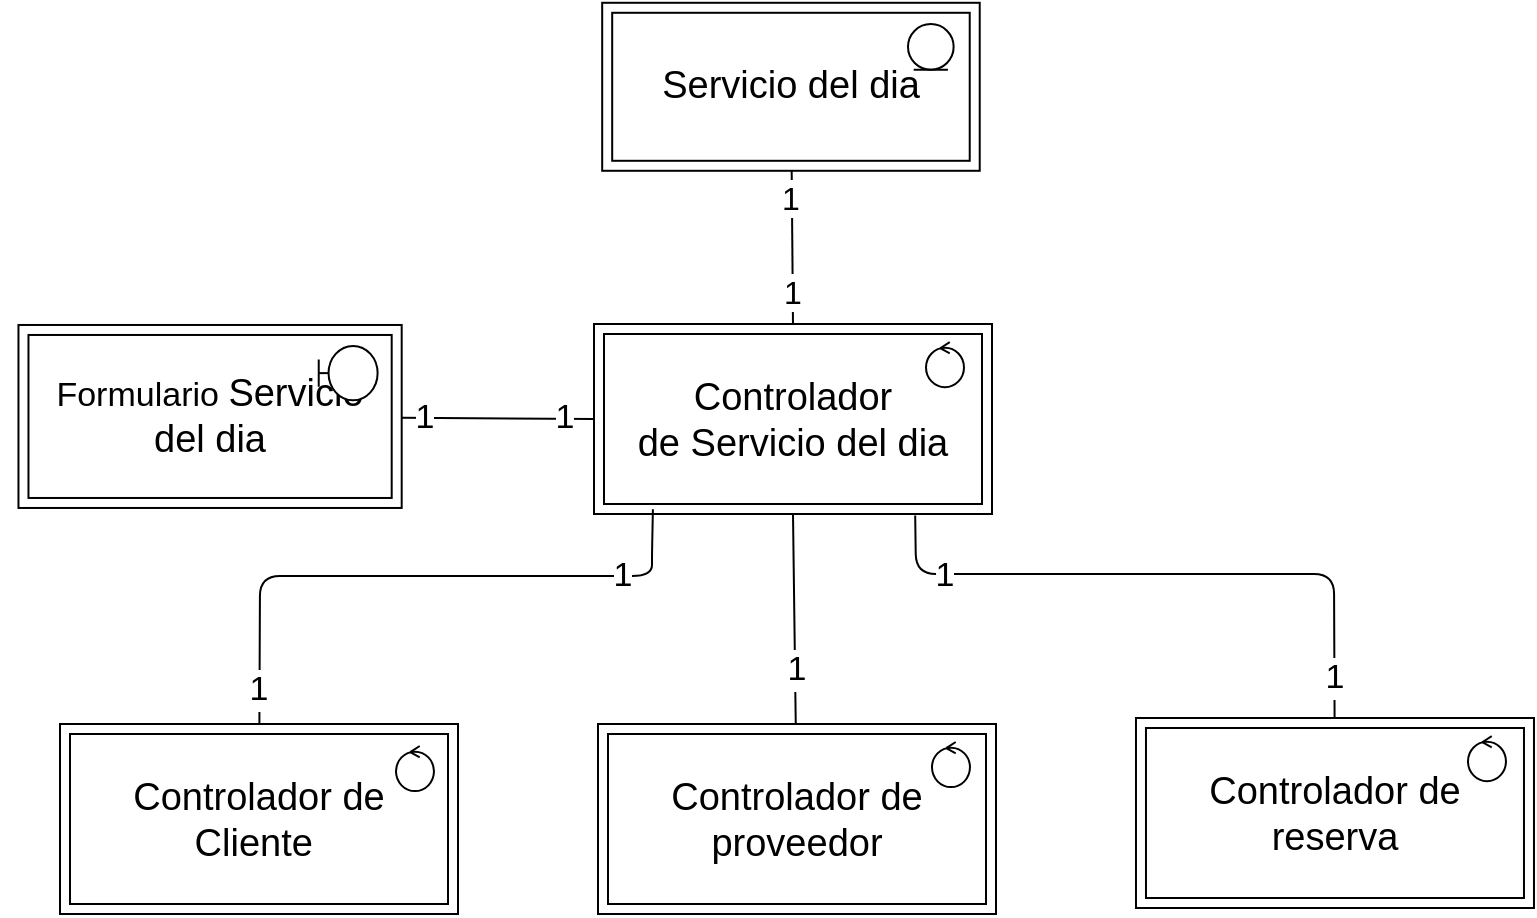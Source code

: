 <mxfile>
    <diagram id="wJ6BoCj2fo5tGp7gSKPz" name="Page-1">
        <mxGraphModel dx="892" dy="714" grid="0" gridSize="10" guides="1" tooltips="1" connect="1" arrows="1" fold="1" page="1" pageScale="1" pageWidth="827" pageHeight="1169" math="0" shadow="0">
            <root>
                <mxCell id="0"/>
                <mxCell id="1" parent="0"/>
                <mxCell id="2" value="" style="group" vertex="1" connectable="0" parent="1">
                    <mxGeometry x="319" y="334" width="199" height="95" as="geometry"/>
                </mxCell>
                <mxCell id="3" value="" style="group" vertex="1" connectable="0" parent="2">
                    <mxGeometry width="199.0" height="95" as="geometry"/>
                </mxCell>
                <mxCell id="4" value="&lt;font style=&quot;font-size: 19px&quot;&gt;Controlador de&amp;nbsp;&lt;/font&gt;&lt;span style=&quot;font-size: 19px&quot;&gt;Servicio del dia&lt;/span&gt;" style="shape=ext;margin=3;double=1;whiteSpace=wrap;html=1;align=center;" vertex="1" parent="3">
                    <mxGeometry width="199.0" height="95" as="geometry"/>
                </mxCell>
                <mxCell id="5" value="" style="ellipse;shape=umlControl;whiteSpace=wrap;html=1;" vertex="1" parent="3">
                    <mxGeometry x="166.006" y="9.021" width="18.985" height="22.552" as="geometry"/>
                </mxCell>
                <mxCell id="6" style="edgeStyle=none;html=1;fontSize=19;endArrow=none;endFill=0;entryX=0.5;entryY=0;entryDx=0;entryDy=0;" edge="1" parent="1" target="4">
                    <mxGeometry relative="1" as="geometry">
                        <mxPoint x="417" y="365" as="targetPoint"/>
                        <mxPoint x="417.841" y="257.397" as="sourcePoint"/>
                    </mxGeometry>
                </mxCell>
                <mxCell id="7" value="1" style="edgeLabel;html=1;align=center;verticalAlign=middle;resizable=0;points=[];fontSize=16;" vertex="1" connectable="0" parent="6">
                    <mxGeometry x="-0.655" y="-1" relative="1" as="geometry">
                        <mxPoint as="offset"/>
                    </mxGeometry>
                </mxCell>
                <mxCell id="8" value="1" style="edgeLabel;html=1;align=center;verticalAlign=middle;resizable=0;points=[];fontSize=16;" vertex="1" connectable="0" parent="6">
                    <mxGeometry x="0.572" y="-1" relative="1" as="geometry">
                        <mxPoint as="offset"/>
                    </mxGeometry>
                </mxCell>
                <mxCell id="9" value="" style="group" vertex="1" connectable="0" parent="1">
                    <mxGeometry x="22" y="339.5" width="202" height="91.5" as="geometry"/>
                </mxCell>
                <mxCell id="10" value="" style="group" vertex="1" connectable="0" parent="9">
                    <mxGeometry x="9.234" y="-5.014" width="191.611" height="91.5" as="geometry"/>
                </mxCell>
                <mxCell id="11" value="&lt;font style=&quot;font-size: 17px&quot;&gt;Formulario&amp;nbsp;&lt;/font&gt;&lt;span style=&quot;font-size: 19px&quot;&gt;Servicio del dia&lt;/span&gt;" style="shape=ext;margin=3;double=1;whiteSpace=wrap;html=1;align=center;" vertex="1" parent="10">
                    <mxGeometry width="191.611" height="91.5" as="geometry"/>
                </mxCell>
                <mxCell id="12" value="" style="shape=umlBoundary;whiteSpace=wrap;html=1;" vertex="1" parent="10">
                    <mxGeometry x="150.133" y="10.46" width="29.437" height="27.232" as="geometry"/>
                </mxCell>
                <mxCell id="13" style="edgeStyle=none;html=1;entryX=0;entryY=0.5;entryDx=0;entryDy=0;fontSize=17;endArrow=none;endFill=0;" edge="1" parent="1" source="11" target="4">
                    <mxGeometry relative="1" as="geometry"/>
                </mxCell>
                <mxCell id="14" value="1" style="edgeLabel;html=1;align=center;verticalAlign=middle;resizable=0;points=[];fontSize=17;" vertex="1" connectable="0" parent="13">
                    <mxGeometry x="-0.776" relative="1" as="geometry">
                        <mxPoint as="offset"/>
                    </mxGeometry>
                </mxCell>
                <mxCell id="15" value="1" style="edgeLabel;html=1;align=center;verticalAlign=middle;resizable=0;points=[];fontSize=17;" vertex="1" connectable="0" parent="13">
                    <mxGeometry x="0.688" y="1" relative="1" as="geometry">
                        <mxPoint as="offset"/>
                    </mxGeometry>
                </mxCell>
                <mxCell id="16" value="" style="group" vertex="1" connectable="0" parent="1">
                    <mxGeometry x="52" y="534" width="199" height="95" as="geometry"/>
                </mxCell>
                <mxCell id="17" value="" style="group" vertex="1" connectable="0" parent="16">
                    <mxGeometry width="199.0" height="95" as="geometry"/>
                </mxCell>
                <mxCell id="18" value="&lt;font style=&quot;font-size: 19px&quot;&gt;Controlador de Cliente&amp;nbsp;&lt;/font&gt;" style="shape=ext;margin=3;double=1;whiteSpace=wrap;html=1;align=center;" vertex="1" parent="17">
                    <mxGeometry width="199.0" height="95" as="geometry"/>
                </mxCell>
                <mxCell id="19" value="&lt;span style=&quot;color: rgba(0 , 0 , 0 , 0) ; font-family: monospace ; font-size: 0px&quot;&gt;%3CmxGraphModel%3E%3Croot%3E%3CmxCell%20id%3D%220%22%2F%3E%3CmxCell%20id%3D%221%22%20parent%3D%220%22%2F%3E%3CmxCell%20id%3D%222%22%20value%3D%22%22%20style%3D%22shape%3DumlBoundary%3BwhiteSpace%3Dwrap%3Bhtml%3D1%3B%22%20vertex%3D%221%22%20parent%3D%221%22%3E%3CmxGeometry%20x%3D%2298%22%20y%3D%2273%22%20width%3D%2286%22%20height%3D%2267%22%20as%3D%22geometry%22%2F%3E%3C%2FmxCell%3E%3C%2Froot%3E%3C%2FmxGraphModel%3E&lt;/span&gt;" style="ellipse;shape=umlControl;whiteSpace=wrap;html=1;" vertex="1" parent="17">
                    <mxGeometry x="167.996" y="11.001" width="18.985" height="22.552" as="geometry"/>
                </mxCell>
                <mxCell id="20" value="" style="group" vertex="1" connectable="0" parent="1">
                    <mxGeometry x="589.99" y="531" width="199" height="95" as="geometry"/>
                </mxCell>
                <mxCell id="21" value="" style="group" vertex="1" connectable="0" parent="20">
                    <mxGeometry width="199.0" height="95" as="geometry"/>
                </mxCell>
                <mxCell id="22" value="&lt;font style=&quot;font-size: 19px&quot;&gt;Controlador de reserva&lt;/font&gt;" style="shape=ext;margin=3;double=1;whiteSpace=wrap;html=1;align=center;" vertex="1" parent="21">
                    <mxGeometry width="199.0" height="95" as="geometry"/>
                </mxCell>
                <mxCell id="23" value="" style="ellipse;shape=umlControl;whiteSpace=wrap;html=1;" vertex="1" parent="21">
                    <mxGeometry x="166.006" y="9.021" width="18.985" height="22.552" as="geometry"/>
                </mxCell>
                <mxCell id="24" style="edgeStyle=none;html=1;entryX=0.5;entryY=1;entryDx=0;entryDy=0;fontSize=17;endArrow=none;endFill=0;" edge="1" parent="1" source="26" target="4">
                    <mxGeometry relative="1" as="geometry"/>
                </mxCell>
                <mxCell id="25" value="1" style="edgeLabel;html=1;align=center;verticalAlign=middle;resizable=0;points=[];fontSize=17;" vertex="1" connectable="0" parent="24">
                    <mxGeometry x="-0.489" relative="1" as="geometry">
                        <mxPoint as="offset"/>
                    </mxGeometry>
                </mxCell>
                <mxCell id="26" value="&lt;font style=&quot;font-size: 19px&quot;&gt;Controlador de proveedor&lt;/font&gt;" style="shape=ext;margin=3;double=1;whiteSpace=wrap;html=1;align=center;" vertex="1" parent="1">
                    <mxGeometry x="321" y="534" width="199.0" height="95" as="geometry"/>
                </mxCell>
                <mxCell id="27" style="edgeStyle=none;html=1;entryX=0.148;entryY=0.975;entryDx=0;entryDy=0;entryPerimeter=0;fontSize=17;endArrow=none;endFill=0;" edge="1" parent="1" source="18" target="4">
                    <mxGeometry relative="1" as="geometry">
                        <Array as="points">
                            <mxPoint x="152" y="460"/>
                            <mxPoint x="348" y="460"/>
                            <mxPoint x="348" y="449"/>
                        </Array>
                    </mxGeometry>
                </mxCell>
                <mxCell id="28" value="1" style="edgeLabel;html=1;align=center;verticalAlign=middle;resizable=0;points=[];fontSize=17;" vertex="1" connectable="0" parent="27">
                    <mxGeometry x="-0.889" y="1" relative="1" as="geometry">
                        <mxPoint as="offset"/>
                    </mxGeometry>
                </mxCell>
                <mxCell id="29" value="1" style="edgeLabel;html=1;align=center;verticalAlign=middle;resizable=0;points=[];fontSize=17;" vertex="1" connectable="0" parent="27">
                    <mxGeometry x="0.682" relative="1" as="geometry">
                        <mxPoint as="offset"/>
                    </mxGeometry>
                </mxCell>
                <mxCell id="30" style="edgeStyle=none;html=1;entryX=0.807;entryY=1.008;entryDx=0;entryDy=0;entryPerimeter=0;fontSize=17;endArrow=none;endFill=0;" edge="1" parent="1" source="22" target="4">
                    <mxGeometry relative="1" as="geometry">
                        <Array as="points">
                            <mxPoint x="689" y="459"/>
                            <mxPoint x="480" y="459"/>
                        </Array>
                    </mxGeometry>
                </mxCell>
                <mxCell id="31" value="1" style="edgeLabel;html=1;align=center;verticalAlign=middle;resizable=0;points=[];fontSize=17;" vertex="1" connectable="0" parent="30">
                    <mxGeometry x="0.726" y="1" relative="1" as="geometry">
                        <mxPoint as="offset"/>
                    </mxGeometry>
                </mxCell>
                <mxCell id="32" value="1" style="edgeLabel;html=1;align=center;verticalAlign=middle;resizable=0;points=[];fontSize=17;" vertex="1" connectable="0" parent="30">
                    <mxGeometry x="-0.872" relative="1" as="geometry">
                        <mxPoint as="offset"/>
                    </mxGeometry>
                </mxCell>
                <mxCell id="33" value="&lt;span style=&quot;color: rgba(0 , 0 , 0 , 0) ; font-family: monospace ; font-size: 0px&quot;&gt;%3CmxGraphModel%3E%3Croot%3E%3CmxCell%20id%3D%220%22%2F%3E%3CmxCell%20id%3D%221%22%20parent%3D%220%22%2F%3E%3CmxCell%20id%3D%222%22%20value%3D%22%22%20style%3D%22shape%3DumlBoundary%3BwhiteSpace%3Dwrap%3Bhtml%3D1%3B%22%20vertex%3D%221%22%20parent%3D%221%22%3E%3CmxGeometry%20x%3D%2298%22%20y%3D%2273%22%20width%3D%2286%22%20height%3D%2267%22%20as%3D%22geometry%22%2F%3E%3C%2FmxCell%3E%3C%2Froot%3E%3C%2FmxGraphModel%3E&lt;/span&gt;" style="ellipse;shape=umlControl;whiteSpace=wrap;html=1;" vertex="1" parent="1">
                    <mxGeometry x="487.996" y="543.001" width="18.985" height="22.552" as="geometry"/>
                </mxCell>
                <mxCell id="34" value="" style="group" vertex="1" connectable="0" parent="1">
                    <mxGeometry x="314" y="178" width="199" height="84" as="geometry"/>
                </mxCell>
                <mxCell id="35" value="&lt;font style=&quot;font-size: 19px&quot;&gt;Servicio del dia&lt;/font&gt;" style="shape=ext;margin=3;double=1;whiteSpace=wrap;html=1;align=center;" vertex="1" parent="34">
                    <mxGeometry x="9.097" y="-4.603" width="188.766" height="84" as="geometry"/>
                </mxCell>
                <mxCell id="36" value="" style="ellipse;shape=umlEntity;whiteSpace=wrap;html=1;" vertex="1" parent="34">
                    <mxGeometry x="162" y="6" width="22.82" height="22.84" as="geometry"/>
                </mxCell>
            </root>
        </mxGraphModel>
    </diagram>
</mxfile>